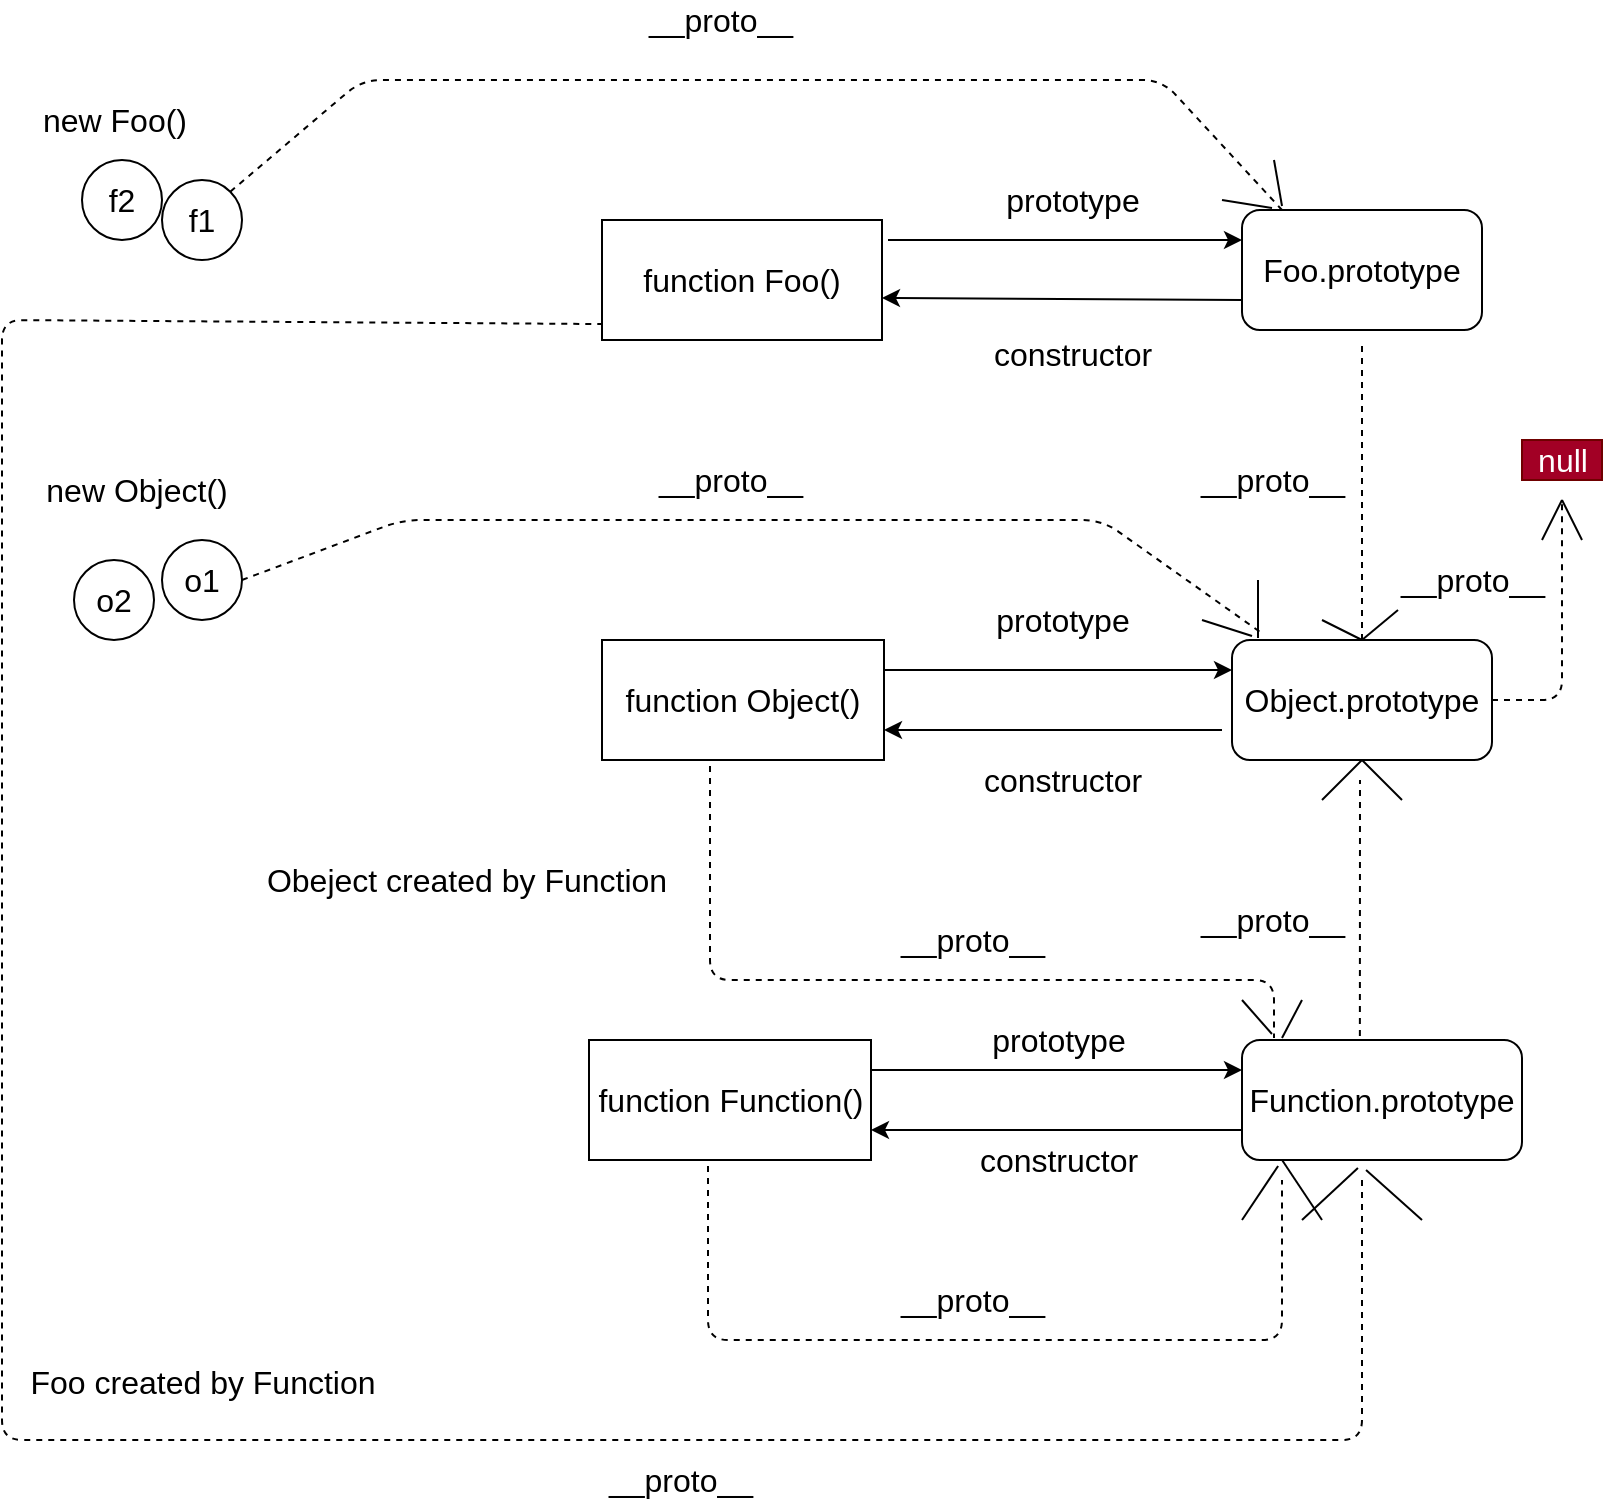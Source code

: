 <mxfile version="13.1.3">
    <diagram id="6hGFLwfOUW9BJ-s0fimq" name="Page-1">
        <mxGraphModel dx="1075" dy="635" grid="1" gridSize="10" guides="1" tooltips="1" connect="1" arrows="1" fold="1" page="1" pageScale="1" pageWidth="827" pageHeight="1169" math="0" shadow="0">
            <root>
                <mxCell id="0"/>
                <mxCell id="1" parent="0"/>
                <mxCell id="2" value="&lt;font style=&quot;font-size: 16px&quot;&gt;function Foo()&lt;/font&gt;" style="rounded=0;whiteSpace=wrap;html=1;" parent="1" vertex="1">
                    <mxGeometry x="320" y="140" width="140" height="60" as="geometry"/>
                </mxCell>
                <mxCell id="6" value="&lt;font style=&quot;font-size: 16px&quot;&gt;Foo.prototype&lt;/font&gt;" style="rounded=1;whiteSpace=wrap;html=1;" parent="1" vertex="1">
                    <mxGeometry x="640" y="135" width="120" height="60" as="geometry"/>
                </mxCell>
                <mxCell id="7" value="" style="endArrow=classic;html=1;entryX=0;entryY=0.25;entryDx=0;entryDy=0;" parent="1" target="6" edge="1">
                    <mxGeometry width="50" height="50" relative="1" as="geometry">
                        <mxPoint x="463" y="150" as="sourcePoint"/>
                        <mxPoint x="440" y="350" as="targetPoint"/>
                    </mxGeometry>
                </mxCell>
                <mxCell id="8" value="&lt;font style=&quot;font-size: 16px&quot;&gt;prototype&lt;/font&gt;" style="text;html=1;align=center;verticalAlign=middle;resizable=0;points=[];autosize=1;" parent="1" vertex="1">
                    <mxGeometry x="515" y="120" width="80" height="20" as="geometry"/>
                </mxCell>
                <mxCell id="9" value="" style="endArrow=classic;html=1;exitX=0;exitY=0.75;exitDx=0;exitDy=0;entryX=1;entryY=0.65;entryDx=0;entryDy=0;entryPerimeter=0;" parent="1" source="6" target="2" edge="1">
                    <mxGeometry width="50" height="50" relative="1" as="geometry">
                        <mxPoint x="390" y="410" as="sourcePoint"/>
                        <mxPoint x="466" y="180" as="targetPoint"/>
                    </mxGeometry>
                </mxCell>
                <mxCell id="10" value="&lt;font style=&quot;font-size: 16px&quot;&gt;constructor&lt;/font&gt;" style="text;html=1;align=center;verticalAlign=middle;resizable=0;points=[];autosize=1;" parent="1" vertex="1">
                    <mxGeometry x="510" y="197" width="90" height="20" as="geometry"/>
                </mxCell>
                <mxCell id="11" value="&lt;font style=&quot;font-size: 16px&quot;&gt;f2&lt;/font&gt;" style="ellipse;whiteSpace=wrap;html=1;" parent="1" vertex="1">
                    <mxGeometry x="60" y="110" width="40" height="40" as="geometry"/>
                </mxCell>
                <mxCell id="12" value="&lt;font style=&quot;font-size: 16px&quot;&gt;f1&lt;/font&gt;" style="ellipse;whiteSpace=wrap;html=1;direction=south;" parent="1" vertex="1">
                    <mxGeometry x="100" y="120" width="40" height="40" as="geometry"/>
                </mxCell>
                <mxCell id="14" value="&lt;font style=&quot;font-size: 16px&quot;&gt;new Foo()&lt;/font&gt;" style="text;html=1;align=center;verticalAlign=middle;resizable=0;points=[];autosize=1;" parent="1" vertex="1">
                    <mxGeometry x="31" y="80" width="90" height="20" as="geometry"/>
                </mxCell>
                <mxCell id="15" value="" style="endArrow=none;dashed=1;html=1;exitX=0;exitY=0;exitDx=0;exitDy=0;" parent="1" source="12" edge="1">
                    <mxGeometry width="50" height="50" relative="1" as="geometry">
                        <mxPoint x="121" y="135" as="sourcePoint"/>
                        <mxPoint x="660" y="135" as="targetPoint"/>
                        <Array as="points">
                            <mxPoint x="200" y="70"/>
                            <mxPoint x="600" y="70"/>
                        </Array>
                    </mxGeometry>
                </mxCell>
                <mxCell id="16" value="&lt;font style=&quot;font-size: 16px&quot;&gt;__proto__&lt;/font&gt;" style="text;html=1;align=center;verticalAlign=middle;resizable=0;points=[];autosize=1;" parent="1" vertex="1">
                    <mxGeometry x="334" y="30" width="90" height="20" as="geometry"/>
                </mxCell>
                <mxCell id="18" value="&lt;font style=&quot;font-size: 16px&quot;&gt;Object.prototype&lt;/font&gt;" style="rounded=1;whiteSpace=wrap;html=1;" parent="1" vertex="1">
                    <mxGeometry x="635" y="350" width="130" height="60" as="geometry"/>
                </mxCell>
                <mxCell id="20" value="" style="endArrow=none;dashed=1;html=1;exitX=1;exitY=0.5;exitDx=0;exitDy=0;" parent="1" source="18" edge="1">
                    <mxGeometry width="50" height="50" relative="1" as="geometry">
                        <mxPoint x="390" y="370" as="sourcePoint"/>
                        <mxPoint x="800" y="280" as="targetPoint"/>
                        <Array as="points">
                            <mxPoint x="800" y="380"/>
                        </Array>
                    </mxGeometry>
                </mxCell>
                <mxCell id="21" value="&lt;font style=&quot;font-size: 16px&quot;&gt;&lt;font style=&quot;font-size: 16px&quot;&gt;__pro&lt;/font&gt;to__&lt;/font&gt;" style="text;html=1;align=center;verticalAlign=middle;resizable=0;points=[];autosize=1;" parent="1" vertex="1">
                    <mxGeometry x="710" y="310" width="90" height="20" as="geometry"/>
                </mxCell>
                <mxCell id="24" value="&lt;font style=&quot;font-size: 16px&quot;&gt;null&lt;/font&gt;" style="text;html=1;align=center;verticalAlign=middle;resizable=0;points=[];autosize=1;fillColor=#a20025;strokeColor=#6F0000;fontColor=#ffffff;" parent="1" vertex="1">
                    <mxGeometry x="780" y="250" width="40" height="20" as="geometry"/>
                </mxCell>
                <mxCell id="31" value="" style="endArrow=classic;html=1;exitX=1;exitY=0.25;exitDx=0;exitDy=0;entryX=0;entryY=0.25;entryDx=0;entryDy=0;" parent="1" source="17" target="18" edge="1">
                    <mxGeometry width="50" height="50" relative="1" as="geometry">
                        <mxPoint x="473" y="160" as="sourcePoint"/>
                        <mxPoint x="630" y="365" as="targetPoint"/>
                    </mxGeometry>
                </mxCell>
                <mxCell id="32" value="" style="endArrow=classic;html=1;entryX=1;entryY=0.75;entryDx=0;entryDy=0;" parent="1" target="17" edge="1">
                    <mxGeometry width="50" height="50" relative="1" as="geometry">
                        <mxPoint x="630" y="395" as="sourcePoint"/>
                        <mxPoint x="470" y="189" as="targetPoint"/>
                    </mxGeometry>
                </mxCell>
                <mxCell id="33" value="&lt;span style=&quot;font-size: 16px&quot;&gt;prototype&lt;/span&gt;" style="text;html=1;align=center;verticalAlign=middle;resizable=0;points=[];autosize=1;" parent="1" vertex="1">
                    <mxGeometry x="510" y="330" width="80" height="20" as="geometry"/>
                </mxCell>
                <mxCell id="36" value="&lt;span style=&quot;font-size: 16px&quot;&gt;constructor&lt;/span&gt;" style="text;html=1;align=center;verticalAlign=middle;resizable=0;points=[];autosize=1;" parent="1" vertex="1">
                    <mxGeometry x="505" y="410" width="90" height="20" as="geometry"/>
                </mxCell>
                <mxCell id="38" value="" style="endArrow=none;html=1;" parent="1" edge="1">
                    <mxGeometry width="50" height="50" relative="1" as="geometry">
                        <mxPoint x="790" y="300" as="sourcePoint"/>
                        <mxPoint x="800" y="280" as="targetPoint"/>
                    </mxGeometry>
                </mxCell>
                <mxCell id="39" value="" style="endArrow=none;html=1;" parent="1" edge="1">
                    <mxGeometry width="50" height="50" relative="1" as="geometry">
                        <mxPoint x="810" y="300" as="sourcePoint"/>
                        <mxPoint x="800" y="280" as="targetPoint"/>
                    </mxGeometry>
                </mxCell>
                <mxCell id="40" value="" style="endArrow=none;html=1;" parent="1" edge="1">
                    <mxGeometry width="50" height="50" relative="1" as="geometry">
                        <mxPoint x="656" y="110" as="sourcePoint"/>
                        <mxPoint x="660" y="133" as="targetPoint"/>
                    </mxGeometry>
                </mxCell>
                <mxCell id="41" value="" style="endArrow=none;html=1;entryX=0.125;entryY=-0.017;entryDx=0;entryDy=0;entryPerimeter=0;" parent="1" target="6" edge="1">
                    <mxGeometry width="50" height="50" relative="1" as="geometry">
                        <mxPoint x="630" y="130" as="sourcePoint"/>
                        <mxPoint x="470" y="320" as="targetPoint"/>
                    </mxGeometry>
                </mxCell>
                <mxCell id="42" value="" style="endArrow=none;dashed=1;html=1;exitX=0.5;exitY=0;exitDx=0;exitDy=0;" parent="1" source="18" edge="1">
                    <mxGeometry width="50" height="50" relative="1" as="geometry">
                        <mxPoint x="420" y="370" as="sourcePoint"/>
                        <mxPoint x="700" y="200" as="targetPoint"/>
                    </mxGeometry>
                </mxCell>
                <mxCell id="17" value="&lt;font style=&quot;font-size: 16px&quot;&gt;function Object()&lt;/font&gt;" style="rounded=0;whiteSpace=wrap;html=1;" parent="1" vertex="1">
                    <mxGeometry x="320" y="350" width="141" height="60" as="geometry"/>
                </mxCell>
                <mxCell id="44" value="&lt;font style=&quot;font-size: 16px&quot;&gt;__pro&lt;/font&gt;&lt;span style=&quot;font-size: 16px&quot;&gt;to__&lt;/span&gt;" style="text;html=1;align=center;verticalAlign=middle;resizable=0;points=[];autosize=1;" parent="1" vertex="1">
                    <mxGeometry x="610" y="260" width="90" height="20" as="geometry"/>
                </mxCell>
                <mxCell id="46" value="" style="endArrow=none;html=1;entryX=0.5;entryY=0;entryDx=0;entryDy=0;" parent="1" target="18" edge="1">
                    <mxGeometry width="50" height="50" relative="1" as="geometry">
                        <mxPoint x="680" y="340" as="sourcePoint"/>
                        <mxPoint x="470" y="320" as="targetPoint"/>
                    </mxGeometry>
                </mxCell>
                <mxCell id="47" value="" style="endArrow=none;html=1;entryX=0.5;entryY=0;entryDx=0;entryDy=0;exitX=0.089;exitY=1.25;exitDx=0;exitDy=0;exitPerimeter=0;" parent="1" source="21" target="18" edge="1">
                    <mxGeometry width="50" height="50" relative="1" as="geometry">
                        <mxPoint x="420" y="370" as="sourcePoint"/>
                        <mxPoint x="470" y="320" as="targetPoint"/>
                    </mxGeometry>
                </mxCell>
                <mxCell id="48" value="&lt;font style=&quot;font-size: 16px&quot;&gt;o2&lt;/font&gt;" style="ellipse;whiteSpace=wrap;html=1;" parent="1" vertex="1">
                    <mxGeometry x="56" y="310" width="40" height="40" as="geometry"/>
                </mxCell>
                <mxCell id="49" value="&lt;span style=&quot;font-size: 16px&quot;&gt;o1&lt;/span&gt;" style="ellipse;whiteSpace=wrap;html=1;direction=south;" parent="1" vertex="1">
                    <mxGeometry x="100" y="300" width="40" height="40" as="geometry"/>
                </mxCell>
                <mxCell id="50" value="&lt;span style=&quot;font-size: 16px&quot;&gt;new Object()&lt;/span&gt;" style="text;html=1;align=center;verticalAlign=middle;resizable=0;points=[];autosize=1;" parent="1" vertex="1">
                    <mxGeometry x="32" y="265" width="110" height="20" as="geometry"/>
                </mxCell>
                <mxCell id="53" value="" style="endArrow=none;dashed=1;html=1;exitX=0.5;exitY=0;exitDx=0;exitDy=0;entryX=0.108;entryY=-0.067;entryDx=0;entryDy=0;entryPerimeter=0;" parent="1" source="49" target="18" edge="1">
                    <mxGeometry width="50" height="50" relative="1" as="geometry">
                        <mxPoint x="144.142" y="135.858" as="sourcePoint"/>
                        <mxPoint x="670" y="145" as="targetPoint"/>
                        <Array as="points">
                            <mxPoint x="220" y="290"/>
                            <mxPoint x="570" y="290"/>
                        </Array>
                    </mxGeometry>
                </mxCell>
                <mxCell id="54" value="" style="endArrow=none;html=1;entryX=0.077;entryY=-0.033;entryDx=0;entryDy=0;entryPerimeter=0;" parent="1" target="18" edge="1">
                    <mxGeometry width="50" height="50" relative="1" as="geometry">
                        <mxPoint x="620" y="340" as="sourcePoint"/>
                        <mxPoint x="470" y="320" as="targetPoint"/>
                    </mxGeometry>
                </mxCell>
                <mxCell id="55" value="" style="endArrow=none;html=1;" parent="1" edge="1">
                    <mxGeometry width="50" height="50" relative="1" as="geometry">
                        <mxPoint x="648" y="320" as="sourcePoint"/>
                        <mxPoint x="648" y="349" as="targetPoint"/>
                    </mxGeometry>
                </mxCell>
                <mxCell id="56" value="&lt;span style=&quot;font-size: 16px&quot;&gt;__proto__&lt;/span&gt;" style="text;html=1;align=center;verticalAlign=middle;resizable=0;points=[];autosize=1;" parent="1" vertex="1">
                    <mxGeometry x="339" y="260" width="90" height="20" as="geometry"/>
                </mxCell>
                <mxCell id="59" value="&lt;font style=&quot;font-size: 16px&quot;&gt;function Function()&lt;/font&gt;" style="rounded=0;whiteSpace=wrap;html=1;" parent="1" vertex="1">
                    <mxGeometry x="313.5" y="550" width="141" height="60" as="geometry"/>
                </mxCell>
                <mxCell id="60" value="&lt;font style=&quot;font-size: 16px&quot;&gt;Function.prototype&lt;/font&gt;" style="rounded=1;whiteSpace=wrap;html=1;" parent="1" vertex="1">
                    <mxGeometry x="640" y="550" width="140" height="60" as="geometry"/>
                </mxCell>
                <mxCell id="61" value="" style="endArrow=none;dashed=1;html=1;exitX=0.421;exitY=-0.033;exitDx=0;exitDy=0;exitPerimeter=0;" parent="1" source="60" edge="1">
                    <mxGeometry width="50" height="50" relative="1" as="geometry">
                        <mxPoint x="710" y="360" as="sourcePoint"/>
                        <mxPoint x="699" y="420" as="targetPoint"/>
                    </mxGeometry>
                </mxCell>
                <mxCell id="62" value="" style="endArrow=none;html=1;entryX=0.5;entryY=1;entryDx=0;entryDy=0;" parent="1" target="18" edge="1">
                    <mxGeometry width="50" height="50" relative="1" as="geometry">
                        <mxPoint x="680" y="430" as="sourcePoint"/>
                        <mxPoint x="490" y="450" as="targetPoint"/>
                    </mxGeometry>
                </mxCell>
                <mxCell id="63" value="" style="endArrow=none;html=1;" parent="1" edge="1">
                    <mxGeometry width="50" height="50" relative="1" as="geometry">
                        <mxPoint x="720" y="430" as="sourcePoint"/>
                        <mxPoint x="700" y="410" as="targetPoint"/>
                    </mxGeometry>
                </mxCell>
                <mxCell id="64" value="&lt;font style=&quot;font-size: 16px&quot;&gt;__pro&lt;/font&gt;&lt;span style=&quot;font-size: 16px&quot;&gt;to__&lt;/span&gt;" style="text;html=1;align=center;verticalAlign=middle;resizable=0;points=[];autosize=1;" parent="1" vertex="1">
                    <mxGeometry x="610" y="480" width="90" height="20" as="geometry"/>
                </mxCell>
                <mxCell id="67" value="" style="endArrow=none;dashed=1;html=1;entryX=0;entryY=0.867;entryDx=0;entryDy=0;entryPerimeter=0;" parent="1" target="2" edge="1">
                    <mxGeometry width="50" height="50" relative="1" as="geometry">
                        <mxPoint x="700" y="620" as="sourcePoint"/>
                        <mxPoint x="430" y="330" as="targetPoint"/>
                        <Array as="points">
                            <mxPoint x="700" y="750"/>
                            <mxPoint x="20" y="750"/>
                            <mxPoint x="20" y="190"/>
                        </Array>
                    </mxGeometry>
                </mxCell>
                <mxCell id="71" value="Foo created by Function" style="edgeLabel;html=1;align=center;verticalAlign=middle;resizable=0;points=[];rotation=0;fontSize=16;" parent="67" vertex="1" connectable="0">
                    <mxGeometry x="0.186" y="-1" relative="1" as="geometry">
                        <mxPoint x="99" y="151" as="offset"/>
                    </mxGeometry>
                </mxCell>
                <mxCell id="68" value="" style="endArrow=none;html=1;exitX=0.414;exitY=1.067;exitDx=0;exitDy=0;exitPerimeter=0;" parent="1" source="60" edge="1">
                    <mxGeometry width="50" height="50" relative="1" as="geometry">
                        <mxPoint x="380" y="510" as="sourcePoint"/>
                        <mxPoint x="670" y="640" as="targetPoint"/>
                    </mxGeometry>
                </mxCell>
                <mxCell id="69" value="" style="endArrow=none;html=1;entryX=0.443;entryY=1.083;entryDx=0;entryDy=0;entryPerimeter=0;" parent="1" target="60" edge="1">
                    <mxGeometry width="50" height="50" relative="1" as="geometry">
                        <mxPoint x="730" y="640" as="sourcePoint"/>
                        <mxPoint x="430" y="460" as="targetPoint"/>
                    </mxGeometry>
                </mxCell>
                <mxCell id="70" value="&lt;font style=&quot;font-size: 16px&quot;&gt;__pro&lt;/font&gt;&lt;span style=&quot;font-size: 16px&quot;&gt;to__&lt;/span&gt;" style="text;html=1;align=center;verticalAlign=middle;resizable=0;points=[];autosize=1;" parent="1" vertex="1">
                    <mxGeometry x="313.5" y="760" width="90" height="20" as="geometry"/>
                </mxCell>
                <mxCell id="72" value="" style="endArrow=classic;html=1;exitX=1;exitY=0.25;exitDx=0;exitDy=0;entryX=0;entryY=0.25;entryDx=0;entryDy=0;" parent="1" source="59" target="60" edge="1">
                    <mxGeometry width="50" height="50" relative="1" as="geometry">
                        <mxPoint x="471" y="375" as="sourcePoint"/>
                        <mxPoint x="645" y="375" as="targetPoint"/>
                    </mxGeometry>
                </mxCell>
                <mxCell id="73" value="prototype" style="text;html=1;align=center;verticalAlign=middle;resizable=0;points=[];autosize=1;fontSize=16;" parent="1" vertex="1">
                    <mxGeometry x="508" y="540" width="80" height="20" as="geometry"/>
                </mxCell>
                <mxCell id="74" value="" style="endArrow=classic;html=1;entryX=1;entryY=0.75;entryDx=0;entryDy=0;exitX=0;exitY=0.75;exitDx=0;exitDy=0;" parent="1" source="60" target="59" edge="1">
                    <mxGeometry width="50" height="50" relative="1" as="geometry">
                        <mxPoint x="640" y="405" as="sourcePoint"/>
                        <mxPoint x="471" y="405" as="targetPoint"/>
                    </mxGeometry>
                </mxCell>
                <mxCell id="75" value="constructor" style="text;html=1;align=center;verticalAlign=middle;resizable=0;points=[];autosize=1;fontSize=16;" parent="1" vertex="1">
                    <mxGeometry x="503" y="600" width="90" height="20" as="geometry"/>
                </mxCell>
                <mxCell id="76" value="" style="endArrow=none;dashed=1;html=1;fontSize=16;exitX=0.422;exitY=1.05;exitDx=0;exitDy=0;exitPerimeter=0;" parent="1" source="59" edge="1">
                    <mxGeometry width="50" height="50" relative="1" as="geometry">
                        <mxPoint x="390" y="570" as="sourcePoint"/>
                        <mxPoint x="660" y="620" as="targetPoint"/>
                        <Array as="points">
                            <mxPoint x="373" y="700"/>
                            <mxPoint x="660" y="700"/>
                        </Array>
                    </mxGeometry>
                </mxCell>
                <mxCell id="77" value="" style="endArrow=none;html=1;fontSize=16;exitX=0.129;exitY=1.05;exitDx=0;exitDy=0;exitPerimeter=0;" parent="1" source="60" edge="1">
                    <mxGeometry width="50" height="50" relative="1" as="geometry">
                        <mxPoint x="390" y="570" as="sourcePoint"/>
                        <mxPoint x="640" y="640" as="targetPoint"/>
                    </mxGeometry>
                </mxCell>
                <mxCell id="78" value="" style="endArrow=none;html=1;fontSize=16;entryX=0.143;entryY=1;entryDx=0;entryDy=0;entryPerimeter=0;" parent="1" target="60" edge="1">
                    <mxGeometry width="50" height="50" relative="1" as="geometry">
                        <mxPoint x="680" y="640" as="sourcePoint"/>
                        <mxPoint x="440" y="520" as="targetPoint"/>
                    </mxGeometry>
                </mxCell>
                <mxCell id="79" value="__proto__" style="text;html=1;align=center;verticalAlign=middle;resizable=0;points=[];autosize=1;fontSize=16;" parent="1" vertex="1">
                    <mxGeometry x="460" y="670" width="90" height="20" as="geometry"/>
                </mxCell>
                <mxCell id="82" value="" style="endArrow=none;dashed=1;html=1;fontSize=16;exitX=0.383;exitY=1.05;exitDx=0;exitDy=0;exitPerimeter=0;" parent="1" source="17" edge="1">
                    <mxGeometry width="50" height="50" relative="1" as="geometry">
                        <mxPoint x="380" y="430" as="sourcePoint"/>
                        <mxPoint x="656" y="549" as="targetPoint"/>
                        <Array as="points">
                            <mxPoint x="374" y="520"/>
                            <mxPoint x="656" y="520"/>
                        </Array>
                    </mxGeometry>
                </mxCell>
                <mxCell id="83" value="" style="endArrow=none;html=1;fontSize=16;exitX=0.107;exitY=-0.05;exitDx=0;exitDy=0;exitPerimeter=0;" parent="1" source="60" edge="1">
                    <mxGeometry width="50" height="50" relative="1" as="geometry">
                        <mxPoint x="380" y="430" as="sourcePoint"/>
                        <mxPoint x="640" y="530" as="targetPoint"/>
                    </mxGeometry>
                </mxCell>
                <mxCell id="85" value="" style="endArrow=none;html=1;fontSize=16;" parent="1" edge="1">
                    <mxGeometry width="50" height="50" relative="1" as="geometry">
                        <mxPoint x="660" y="549" as="sourcePoint"/>
                        <mxPoint x="670" y="530" as="targetPoint"/>
                    </mxGeometry>
                </mxCell>
                <mxCell id="86" value="Obeject created by Function" style="text;html=1;align=center;verticalAlign=middle;resizable=0;points=[];autosize=1;fontSize=16;" parent="1" vertex="1">
                    <mxGeometry x="142" y="460" width="220" height="20" as="geometry"/>
                </mxCell>
                <mxCell id="88" value="__proto__" style="text;html=1;align=center;verticalAlign=middle;resizable=0;points=[];autosize=1;fontSize=16;" parent="1" vertex="1">
                    <mxGeometry x="460" y="490" width="90" height="20" as="geometry"/>
                </mxCell>
            </root>
        </mxGraphModel>
    </diagram>
</mxfile>